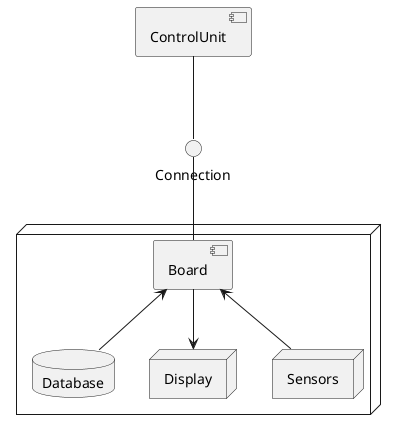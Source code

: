 @startuml
node {
	database Database
	node Display
	node Sensors
	[Board] <-- Database
	[Board] --> Display
	[Board] <-- Sensors
} 

[ControlUnit] -down- Connection
[Board] -up- Connection

@enduml